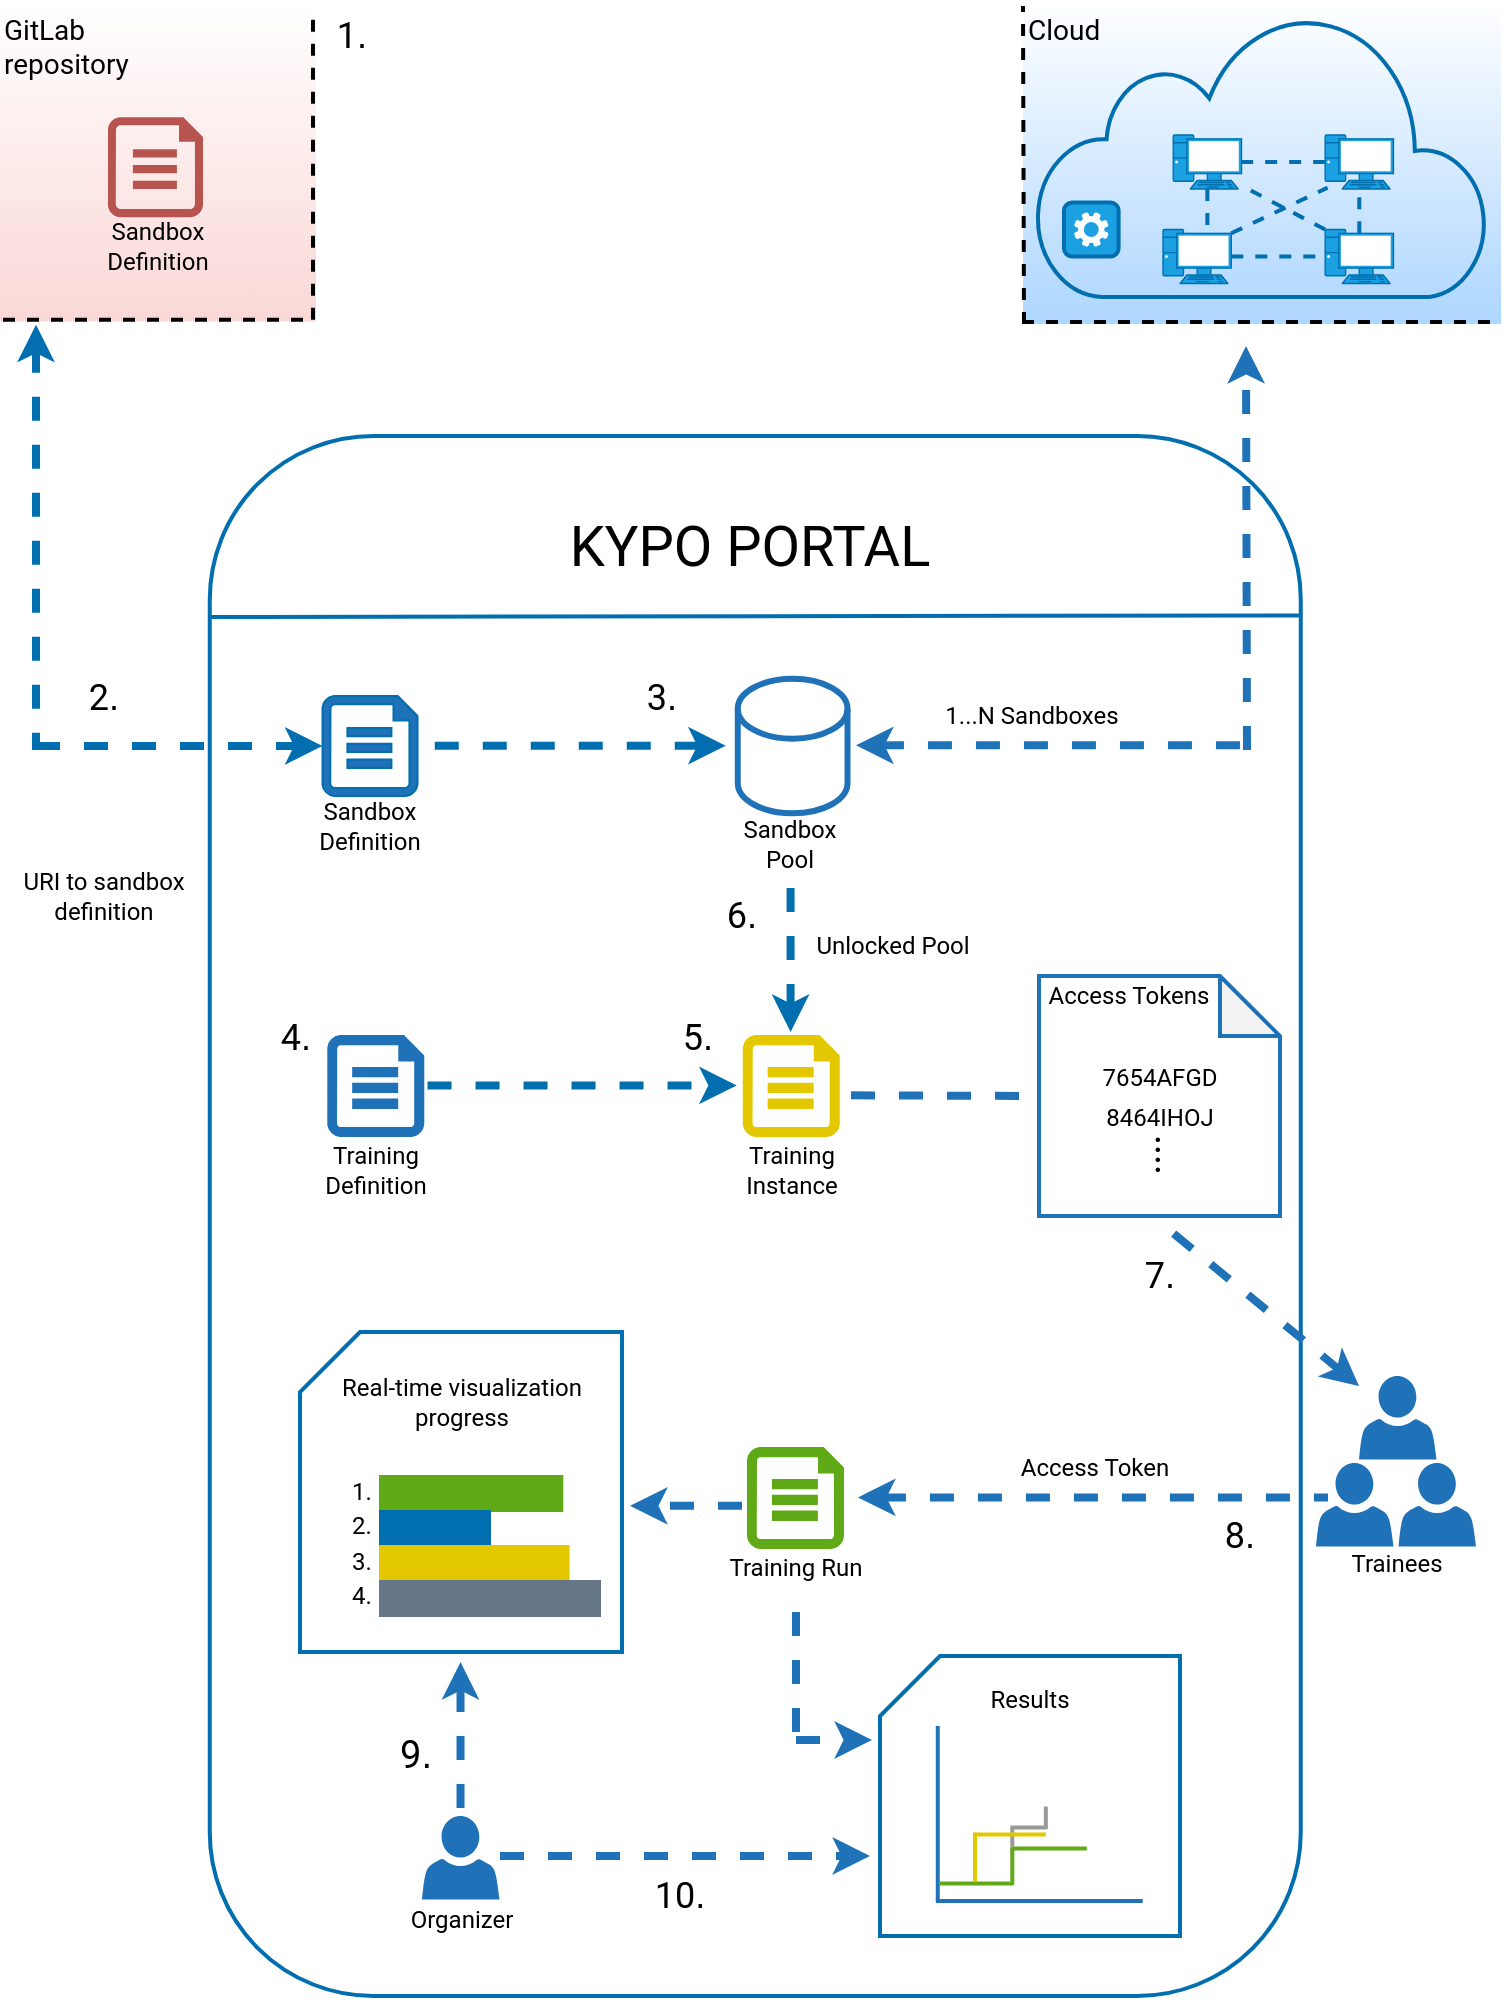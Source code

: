 <mxfile version="13.8.8" type="device"><diagram id="k7UWV9Wz75GrpaN5rDXu" name="Page-1"><mxGraphModel dx="1422" dy="779" grid="1" gridSize="10" guides="1" tooltips="1" connect="1" arrows="1" fold="1" page="1" pageScale="1" pageWidth="755" pageHeight="1060" math="0" shadow="0"><root><mxCell id="0"/><mxCell id="1" parent="0"/><mxCell id="k6k-CRvkfS619A8f2Sws-26" value="" style="endArrow=none;html=1;dashed=1;strokeWidth=4;fontFamily=Roboto;fontSource=https%3A%2F%2Ffonts.googleapis.com%2Fcss%3Ffamily%3DRoboto;fontSize=12;fillColor=#1ba1e2;strokeColor=#006EAF;startArrow=classic;startFill=1;" parent="1" edge="1"><mxGeometry width="50" height="50" relative="1" as="geometry"><mxPoint x="20" y="164.36" as="sourcePoint"/><mxPoint x="20" y="377" as="targetPoint"/></mxGeometry></mxCell><mxCell id="k6k-CRvkfS619A8f2Sws-10" value="" style="rounded=1;whiteSpace=wrap;html=1;strokeWidth=2;verticalAlign=bottom;spacingBottom=17;fontFamily=Roboto;fontSource=https%3A%2F%2Ffonts.googleapis.com%2Fcss%3Ffamily%3DRoboto;strokeColor=#006EAF;" parent="1" vertex="1"><mxGeometry x="106.88" y="220" width="545.5" height="780" as="geometry"/></mxCell><mxCell id="k6k-CRvkfS619A8f2Sws-17" value="&lt;font style=&quot;font-size: 28px&quot;&gt;KYPO PORTAL&lt;/font&gt;" style="text;html=1;strokeColor=none;fillColor=none;align=center;verticalAlign=middle;whiteSpace=wrap;rounded=0;fontFamily=Roboto;fontSource=https%3A%2F%2Ffonts.googleapis.com%2Fcss%3Ffamily%3DRoboto;fontSize=12;" parent="1" vertex="1"><mxGeometry x="266" y="260" width="222.37" height="30" as="geometry"/></mxCell><mxCell id="k6k-CRvkfS619A8f2Sws-11" value="" style="endArrow=none;html=1;strokeWidth=2;exitX=-0.001;exitY=0.116;exitDx=0;exitDy=0;exitPerimeter=0;entryX=0.999;entryY=0.115;entryDx=0;entryDy=0;entryPerimeter=0;fontFamily=Roboto;fontSource=https%3A%2F%2Ffonts.googleapis.com%2Fcss%3Ffamily%3DRoboto;strokeColor=#006EAF;" parent="1" source="k6k-CRvkfS619A8f2Sws-10" target="k6k-CRvkfS619A8f2Sws-10" edge="1"><mxGeometry x="186.88" y="410" width="50" height="50" as="geometry"><mxPoint x="284.51" y="740" as="sourcePoint"/><mxPoint x="504.51" y="658" as="targetPoint"/></mxGeometry></mxCell><mxCell id="k6k-CRvkfS619A8f2Sws-29" value="" style="endArrow=classic;html=1;dashed=1;strokeWidth=4;fontFamily=Roboto;fontSource=https%3A%2F%2Ffonts.googleapis.com%2Fcss%3Ffamily%3DRoboto;fontSize=12;fillColor=#1ba1e2;strokeColor=#006EAF;endFill=1;" parent="1" edge="1"><mxGeometry x="106.88" y="220" width="50" height="50" as="geometry"><mxPoint x="219.38" y="374.83" as="sourcePoint"/><mxPoint x="364.88" y="374.83" as="targetPoint"/></mxGeometry></mxCell><mxCell id="k6k-CRvkfS619A8f2Sws-30" value="" style="shape=cylinder3;whiteSpace=wrap;html=1;boundedLbl=1;backgroundOutline=1;size=15;fontFamily=Roboto;fontSource=https%3A%2F%2Ffonts.googleapis.com%2Fcss%3Ffamily%3DRoboto;fontSize=12;strokeColor=#2072B8;strokeWidth=3;" parent="1" vertex="1"><mxGeometry x="370.88" y="341.36" width="54.88" height="67.28" as="geometry"/></mxCell><mxCell id="k6k-CRvkfS619A8f2Sws-31" value="Sandbox Pool" style="text;html=1;strokeColor=none;align=center;verticalAlign=middle;whiteSpace=wrap;rounded=0;fontColor=#000000;fontFamily=Roboto;fontSource=https%3A%2F%2Ffonts.googleapis.com%2Fcss%3Ffamily%3DRoboto;" parent="1" vertex="1"><mxGeometry x="361.5" y="414" width="70" height="20" as="geometry"/></mxCell><mxCell id="k6k-CRvkfS619A8f2Sws-32" value="1...N Sandboxes" style="text;html=1;strokeColor=none;align=center;verticalAlign=middle;whiteSpace=wrap;rounded=0;fontColor=#000000;fontFamily=Roboto;fontSource=https%3A%2F%2Ffonts.googleapis.com%2Fcss%3Ffamily%3DRoboto;" parent="1" vertex="1"><mxGeometry x="472" y="350" width="91.5" height="20" as="geometry"/></mxCell><mxCell id="k6k-CRvkfS619A8f2Sws-57" value="" style="endArrow=classic;dashed=1;html=1;strokeWidth=4;fontFamily=Roboto;fontSource=https%3A%2F%2Ffonts.googleapis.com%2Fcss%3Ffamily%3DRoboto;fontSize=12;fontColor=#2072B8;endFill=1;strokeColor=#2072B8;" parent="1" edge="1"><mxGeometry x="140.38" y="200" width="50" height="50" as="geometry"><mxPoint x="625.5" y="377" as="sourcePoint"/><mxPoint x="625" y="175" as="targetPoint"/></mxGeometry></mxCell><mxCell id="k6k-CRvkfS619A8f2Sws-58" value="" style="endArrow=none;dashed=1;html=1;strokeWidth=4;fontFamily=Roboto;fontSource=https%3A%2F%2Ffonts.googleapis.com%2Fcss%3Ffamily%3DRoboto;fontSize=12;fontColor=#000000;startArrow=classic;startFill=1;strokeColor=#2072B8;" parent="1" edge="1"><mxGeometry x="106.88" y="220" width="50" height="50" as="geometry"><mxPoint x="430" y="374.66" as="sourcePoint"/><mxPoint x="630" y="374.66" as="targetPoint"/></mxGeometry></mxCell><mxCell id="k6k-CRvkfS619A8f2Sws-76" value="" style="group;rotation=90;" parent="1" vertex="1" connectable="0"><mxGeometry x="161.76" y="490" width="264" height="80" as="geometry"/></mxCell><mxCell id="k6k-CRvkfS619A8f2Sws-88" value="" style="group" parent="k6k-CRvkfS619A8f2Sws-76" vertex="1" connectable="0"><mxGeometry y="30" width="264" height="80" as="geometry"/></mxCell><mxCell id="k6k-CRvkfS619A8f2Sws-74" value="" style="group" parent="k6k-CRvkfS619A8f2Sws-88" vertex="1" connectable="0"><mxGeometry x="207.75" width="56.25" height="80" as="geometry"/></mxCell><mxCell id="k6k-CRvkfS619A8f2Sws-69" value="" style="verticalLabelPosition=bottom;html=1;verticalAlign=top;align=center;shape=mxgraph.azure.cloud_services_configuration_file;pointerEvents=1;fillColor=#e3c800;fontColor=#ffffff;strokeWidth=1;perimeterSpacing=1;strokeColor=#E3C800;" parent="k6k-CRvkfS619A8f2Sws-74" vertex="1"><mxGeometry x="4.38" width="47.5" height="50" as="geometry"/></mxCell><mxCell id="k6k-CRvkfS619A8f2Sws-70" value="Training &lt;br&gt;Instance" style="text;html=1;strokeColor=none;align=center;verticalAlign=middle;whiteSpace=wrap;rounded=0;fontColor=#000000;fontFamily=Roboto;fontSource=https%3A%2F%2Ffonts.googleapis.com%2Fcss%3Ffamily%3DRoboto;rotation=0;" parent="k6k-CRvkfS619A8f2Sws-74" vertex="1"><mxGeometry y="52" width="56.25" height="30" as="geometry"/></mxCell><mxCell id="k6k-CRvkfS619A8f2Sws-86" value="" style="endArrow=none;html=1;dashed=1;strokeWidth=4;fontFamily=Roboto;fontSource=https%3A%2F%2Ffonts.googleapis.com%2Fcss%3Ffamily%3DRoboto;fontSize=12;fillColor=#1ba1e2;strokeColor=#006EAF;startArrow=classic;startFill=1;" parent="k6k-CRvkfS619A8f2Sws-74" edge="1"><mxGeometry width="50" height="50" relative="1" as="geometry"><mxPoint x="27.78" y="-2" as="sourcePoint"/><mxPoint x="27.78" y="-81" as="targetPoint"/></mxGeometry></mxCell><mxCell id="k6k-CRvkfS619A8f2Sws-75" value="" style="group" parent="k6k-CRvkfS619A8f2Sws-88" vertex="1" connectable="0"><mxGeometry width="208.63" height="80" as="geometry"/></mxCell><mxCell id="k6k-CRvkfS619A8f2Sws-64" value="" style="endArrow=classic;html=1;dashed=1;strokeWidth=4;fontFamily=Roboto;fontSource=https%3A%2F%2Ffonts.googleapis.com%2Fcss%3Ffamily%3DRoboto;fontSize=12;fillColor=#1ba1e2;strokeColor=#006EAF;endFill=1;" parent="k6k-CRvkfS619A8f2Sws-75" edge="1"><mxGeometry x="84.88" y="190" width="50" height="50" as="geometry"><mxPoint x="54" y="24.71" as="sourcePoint"/><mxPoint x="208.63" y="24.71" as="targetPoint"/></mxGeometry></mxCell><mxCell id="k6k-CRvkfS619A8f2Sws-65" value="" style="group" parent="k6k-CRvkfS619A8f2Sws-75" vertex="1" connectable="0"><mxGeometry width="56.25" height="80" as="geometry"/></mxCell><mxCell id="k6k-CRvkfS619A8f2Sws-66" value="Training &lt;br&gt;Definition" style="text;html=1;strokeColor=none;align=center;verticalAlign=middle;whiteSpace=wrap;rounded=0;fontColor=#000000;fontFamily=Roboto;fontSource=https%3A%2F%2Ffonts.googleapis.com%2Fcss%3Ffamily%3DRoboto;rotation=0;" parent="k6k-CRvkfS619A8f2Sws-65" vertex="1"><mxGeometry y="52" width="56.25" height="30" as="geometry"/></mxCell><mxCell id="k6k-CRvkfS619A8f2Sws-67" value="" style="verticalLabelPosition=bottom;html=1;verticalAlign=top;align=center;shape=mxgraph.azure.cloud_services_configuration_file;pointerEvents=1;fillColor=#2072B8;strokeColor=#2072B8;" parent="k6k-CRvkfS619A8f2Sws-65" vertex="1"><mxGeometry x="4.38" width="47.5" height="50" as="geometry"/></mxCell><mxCell id="k6k-CRvkfS619A8f2Sws-87" value="Unlocked Pool" style="text;html=1;strokeColor=none;align=center;verticalAlign=middle;whiteSpace=wrap;rounded=0;fontColor=#000000;fontFamily=Roboto;fontSource=https%3A%2F%2Ffonts.googleapis.com%2Fcss%3Ffamily%3DRoboto;" parent="1" vertex="1"><mxGeometry x="405.87" y="465" width="84.88" height="20" as="geometry"/></mxCell><mxCell id="k6k-CRvkfS619A8f2Sws-27" value="" style="endArrow=classic;html=1;dashed=1;strokeWidth=4;fontFamily=Roboto;fontSource=https%3A%2F%2Ffonts.googleapis.com%2Fcss%3Ffamily%3DRoboto;fontSize=12;entryX=0;entryY=0.5;entryDx=0;entryDy=0;entryPerimeter=0;fillColor=#1ba1e2;strokeColor=#006EAF;endFill=1;" parent="1" target="k6k-CRvkfS619A8f2Sws-3" edge="1"><mxGeometry width="50" height="50" relative="1" as="geometry"><mxPoint x="20" y="375" as="sourcePoint"/><mxPoint x="182" y="260" as="targetPoint"/></mxGeometry></mxCell><mxCell id="k6k-CRvkfS619A8f2Sws-89" value="" style="shape=note;whiteSpace=wrap;html=1;backgroundOutline=1;darkOpacity=0.05;strokeColor=#2072B8;strokeWidth=2;fontFamily=Roboto;fontSource=https%3A%2F%2Ffonts.googleapis.com%2Fcss%3Ffamily%3DRoboto;fontSize=12;fontColor=#000000;" parent="1" vertex="1"><mxGeometry x="521.5" y="490" width="120.5" height="120" as="geometry"/></mxCell><mxCell id="k6k-CRvkfS619A8f2Sws-92" value="" style="endArrow=none;dashed=1;html=1;strokeColor=#2072B8;strokeWidth=4;fontFamily=Roboto;fontSource=https%3A%2F%2Ffonts.googleapis.com%2Fcss%3Ffamily%3DRoboto;fontSize=12;fontColor=#000000;entryX=0;entryY=0.5;entryDx=0;entryDy=0;entryPerimeter=0;" parent="1" target="k6k-CRvkfS619A8f2Sws-89" edge="1"><mxGeometry width="50" height="50" relative="1" as="geometry"><mxPoint x="427.5" y="549.66" as="sourcePoint"/><mxPoint x="615.76" y="549.66" as="targetPoint"/></mxGeometry></mxCell><mxCell id="k6k-CRvkfS619A8f2Sws-93" value="Access Tokens" style="text;html=1;strokeColor=none;fillColor=none;align=center;verticalAlign=middle;whiteSpace=wrap;rounded=0;fontFamily=Roboto;fontSource=https%3A%2F%2Ffonts.googleapis.com%2Fcss%3Ffamily%3DRoboto;fontSize=12;fontColor=#000000;" parent="1" vertex="1"><mxGeometry x="499" y="490" width="135" height="20" as="geometry"/></mxCell><mxCell id="k6k-CRvkfS619A8f2Sws-109" value="" style="group" parent="1" vertex="1" connectable="0"><mxGeometry x="532" y="531" width="100" height="59" as="geometry"/></mxCell><mxCell id="k6k-CRvkfS619A8f2Sws-94" value="7654AFGD" style="text;html=1;strokeColor=none;fillColor=none;align=center;verticalAlign=middle;whiteSpace=wrap;rounded=0;fontFamily=Roboto;fontSource=https%3A%2F%2Ffonts.googleapis.com%2Fcss%3Ffamily%3DRoboto;fontSize=12;fontColor=#000000;" parent="k6k-CRvkfS619A8f2Sws-109" vertex="1"><mxGeometry width="100" height="20" as="geometry"/></mxCell><mxCell id="k6k-CRvkfS619A8f2Sws-95" value="8464IHOJ" style="text;html=1;strokeColor=none;fillColor=none;align=center;verticalAlign=middle;whiteSpace=wrap;rounded=0;fontFamily=Roboto;fontSource=https%3A%2F%2Ffonts.googleapis.com%2Fcss%3Ffamily%3DRoboto;fontSize=12;fontColor=#000000;" parent="k6k-CRvkfS619A8f2Sws-109" vertex="1"><mxGeometry y="20" width="100" height="20" as="geometry"/></mxCell><mxCell id="k6k-CRvkfS619A8f2Sws-104" value="" style="group" parent="k6k-CRvkfS619A8f2Sws-109" vertex="1" connectable="0"><mxGeometry x="29" y="24" width="40" height="35" as="geometry"/></mxCell><mxCell id="k6k-CRvkfS619A8f2Sws-99" value="&lt;font style=&quot;font-size: 20px&quot;&gt;.&lt;/font&gt;" style="text;html=1;strokeColor=none;fillColor=none;align=center;verticalAlign=middle;whiteSpace=wrap;rounded=0;fontFamily=Roboto;fontSource=https%3A%2F%2Ffonts.googleapis.com%2Fcss%3Ffamily%3DRoboto;fontSize=12;fontColor=#000000;" parent="k6k-CRvkfS619A8f2Sws-104" vertex="1"><mxGeometry width="40" height="20" as="geometry"/></mxCell><mxCell id="k6k-CRvkfS619A8f2Sws-108" value="" style="group" parent="k6k-CRvkfS619A8f2Sws-104" vertex="1" connectable="0"><mxGeometry y="5" width="40" height="30" as="geometry"/></mxCell><mxCell id="k6k-CRvkfS619A8f2Sws-102" value="&lt;font style=&quot;font-size: 20px&quot;&gt;.&lt;/font&gt;" style="text;html=1;strokeColor=none;fillColor=none;align=center;verticalAlign=middle;whiteSpace=wrap;rounded=0;fontFamily=Roboto;fontSource=https%3A%2F%2Ffonts.googleapis.com%2Fcss%3Ffamily%3DRoboto;fontSize=12;fontColor=#000000;" parent="k6k-CRvkfS619A8f2Sws-108" vertex="1"><mxGeometry width="40" height="20" as="geometry"/></mxCell><mxCell id="k6k-CRvkfS619A8f2Sws-105" value="" style="group" parent="k6k-CRvkfS619A8f2Sws-108" vertex="1" connectable="0"><mxGeometry y="5" width="40" height="25" as="geometry"/></mxCell><mxCell id="k6k-CRvkfS619A8f2Sws-106" value="&lt;font style=&quot;font-size: 20px&quot;&gt;.&lt;/font&gt;" style="text;html=1;strokeColor=none;fillColor=none;align=center;verticalAlign=middle;whiteSpace=wrap;rounded=0;fontFamily=Roboto;fontSource=https%3A%2F%2Ffonts.googleapis.com%2Fcss%3Ffamily%3DRoboto;fontSize=12;fontColor=#000000;" parent="k6k-CRvkfS619A8f2Sws-105" vertex="1"><mxGeometry width="40" height="20" as="geometry"/></mxCell><mxCell id="k6k-CRvkfS619A8f2Sws-107" value="&lt;font style=&quot;font-size: 20px&quot;&gt;.&lt;/font&gt;" style="text;html=1;strokeColor=none;fillColor=none;align=center;verticalAlign=middle;whiteSpace=wrap;rounded=0;fontFamily=Roboto;fontSource=https%3A%2F%2Ffonts.googleapis.com%2Fcss%3Ffamily%3DRoboto;fontSize=12;fontColor=#000000;" parent="k6k-CRvkfS619A8f2Sws-105" vertex="1"><mxGeometry y="5" width="40" height="20" as="geometry"/></mxCell><mxCell id="k6k-CRvkfS619A8f2Sws-111" value="" style="endArrow=none;dashed=1;html=1;strokeColor=#2072B8;strokeWidth=4;fontFamily=Roboto;fontSource=https%3A%2F%2Ffonts.googleapis.com%2Fcss%3Ffamily%3DRoboto;fontSize=12;fontColor=#000000;endFill=0;startArrow=classic;startFill=1;" parent="1" edge="1" source="luPqqlsuKsBpizBxmTz0-1"><mxGeometry width="50" height="50" relative="1" as="geometry"><mxPoint x="581.76" y="702" as="sourcePoint"/><mxPoint x="581.76" y="613" as="targetPoint"/></mxGeometry></mxCell><mxCell id="k6k-CRvkfS619A8f2Sws-123" value="" style="group" parent="1" vertex="1" connectable="0"><mxGeometry x="197.5" y="909.995" width="70" height="61.805" as="geometry"/></mxCell><mxCell id="k6k-CRvkfS619A8f2Sws-120" value="" style="pointerEvents=1;shadow=0;dashed=0;html=1;strokeColor=none;labelPosition=center;verticalLabelPosition=bottom;verticalAlign=top;outlineConnect=0;align=center;shape=mxgraph.office.users.user;fillColor=#2072B8;fontFamily=Roboto;fontSource=https%3A%2F%2Ffonts.googleapis.com%2Fcss%3Ffamily%3DRoboto;" parent="k6k-CRvkfS619A8f2Sws-123" vertex="1"><mxGeometry x="15.503" width="38.737" height="41.803" as="geometry"/></mxCell><mxCell id="k6k-CRvkfS619A8f2Sws-121" value="Organizer" style="text;html=1;strokeColor=none;align=center;verticalAlign=middle;whiteSpace=wrap;rounded=0;fontColor=#000000;fontFamily=Roboto;fontSource=https%3A%2F%2Ffonts.googleapis.com%2Fcss%3Ffamily%3DRoboto;" parent="k6k-CRvkfS619A8f2Sws-123" vertex="1"><mxGeometry y="41.805" width="70" height="20" as="geometry"/></mxCell><mxCell id="k6k-CRvkfS619A8f2Sws-138" value="" style="group" parent="1" vertex="1" connectable="0"><mxGeometry x="152" y="668" width="161" height="160" as="geometry"/></mxCell><mxCell id="k6k-CRvkfS619A8f2Sws-126" value="" style="shape=card;whiteSpace=wrap;html=1;strokeColor=#006EAF;strokeWidth=2;fontFamily=Roboto;fontSource=https%3A%2F%2Ffonts.googleapis.com%2Fcss%3Ffamily%3DRoboto;fontSize=12;fontColor=#000000;" parent="k6k-CRvkfS619A8f2Sws-138" vertex="1"><mxGeometry width="161" height="160" as="geometry"/></mxCell><mxCell id="k6k-CRvkfS619A8f2Sws-136" value="" style="group" parent="k6k-CRvkfS619A8f2Sws-138" vertex="1" connectable="0"><mxGeometry x="11" y="70" width="139" height="72" as="geometry"/></mxCell><mxCell id="k6k-CRvkfS619A8f2Sws-131" value="" style="group" parent="k6k-CRvkfS619A8f2Sws-136" vertex="1" connectable="0"><mxGeometry x="29" y="2" width="110" height="70" as="geometry"/></mxCell><mxCell id="k6k-CRvkfS619A8f2Sws-127" value="" style="rounded=0;whiteSpace=wrap;html=1;strokeWidth=1;fontFamily=Roboto;fontSource=https%3A%2F%2Ffonts.googleapis.com%2Fcss%3Ffamily%3DRoboto;fontSize=12;fontColor=#ffffff;fillColor=#60a917;strokeColor=#60A917;" parent="k6k-CRvkfS619A8f2Sws-131" vertex="1"><mxGeometry width="91.143" height="17.5" as="geometry"/></mxCell><mxCell id="k6k-CRvkfS619A8f2Sws-128" value="" style="rounded=0;whiteSpace=wrap;html=1;strokeColor=#006EAF;strokeWidth=1;fontFamily=Roboto;fontSource=https%3A%2F%2Ffonts.googleapis.com%2Fcss%3Ffamily%3DRoboto;fontSize=12;fontColor=#000000;fillColor=#006EAF;" parent="k6k-CRvkfS619A8f2Sws-131" vertex="1"><mxGeometry y="17.5" width="55" height="17.5" as="geometry"/></mxCell><mxCell id="k6k-CRvkfS619A8f2Sws-129" value="" style="rounded=0;whiteSpace=wrap;html=1;strokeWidth=1;fontFamily=Roboto;fontSource=https%3A%2F%2Ffonts.googleapis.com%2Fcss%3Ffamily%3DRoboto;fontSize=12;fontColor=#ffffff;fillColor=#e3c800;strokeColor=#E3C800;" parent="k6k-CRvkfS619A8f2Sws-131" vertex="1"><mxGeometry y="35" width="94.286" height="17.5" as="geometry"/></mxCell><mxCell id="k6k-CRvkfS619A8f2Sws-130" value="" style="rounded=0;whiteSpace=wrap;html=1;strokeWidth=1;fontFamily=Roboto;fontSource=https%3A%2F%2Ffonts.googleapis.com%2Fcss%3Ffamily%3DRoboto;fontSize=12;fontColor=#ffffff;fillColor=#647687;strokeColor=#647687;" parent="k6k-CRvkfS619A8f2Sws-131" vertex="1"><mxGeometry y="52.5" width="110" height="17.5" as="geometry"/></mxCell><mxCell id="k6k-CRvkfS619A8f2Sws-132" value="1." style="text;html=1;strokeColor=none;fillColor=none;align=center;verticalAlign=middle;whiteSpace=wrap;rounded=0;fontFamily=Roboto;fontSource=https%3A%2F%2Ffonts.googleapis.com%2Fcss%3Ffamily%3DRoboto;fontSize=12;fontColor=#000000;" parent="k6k-CRvkfS619A8f2Sws-136" vertex="1"><mxGeometry width="40" height="20" as="geometry"/></mxCell><mxCell id="k6k-CRvkfS619A8f2Sws-133" value="2." style="text;html=1;strokeColor=none;fillColor=none;align=center;verticalAlign=middle;whiteSpace=wrap;rounded=0;fontFamily=Roboto;fontSource=https%3A%2F%2Ffonts.googleapis.com%2Fcss%3Ffamily%3DRoboto;fontSize=12;fontColor=#000000;" parent="k6k-CRvkfS619A8f2Sws-136" vertex="1"><mxGeometry y="17" width="40" height="20" as="geometry"/></mxCell><mxCell id="k6k-CRvkfS619A8f2Sws-134" value="3." style="text;html=1;strokeColor=none;fillColor=none;align=center;verticalAlign=middle;whiteSpace=wrap;rounded=0;fontFamily=Roboto;fontSource=https%3A%2F%2Ffonts.googleapis.com%2Fcss%3Ffamily%3DRoboto;fontSize=12;fontColor=#000000;" parent="k6k-CRvkfS619A8f2Sws-136" vertex="1"><mxGeometry y="35" width="40" height="20" as="geometry"/></mxCell><mxCell id="k6k-CRvkfS619A8f2Sws-135" value="4." style="text;html=1;strokeColor=none;fillColor=none;align=center;verticalAlign=middle;whiteSpace=wrap;rounded=0;fontFamily=Roboto;fontSource=https%3A%2F%2Ffonts.googleapis.com%2Fcss%3Ffamily%3DRoboto;fontSize=12;fontColor=#000000;" parent="k6k-CRvkfS619A8f2Sws-136" vertex="1"><mxGeometry y="52" width="40" height="20" as="geometry"/></mxCell><mxCell id="k6k-CRvkfS619A8f2Sws-137" value="Real-time visualization progress" style="text;html=1;strokeColor=none;fillColor=none;align=center;verticalAlign=middle;whiteSpace=wrap;rounded=0;fontFamily=Roboto;fontSource=https%3A%2F%2Ffonts.googleapis.com%2Fcss%3Ffamily%3DRoboto;fontSize=12;fontColor=#000000;" parent="k6k-CRvkfS619A8f2Sws-138" vertex="1"><mxGeometry x="11" y="10" width="140" height="50" as="geometry"/></mxCell><mxCell id="k6k-CRvkfS619A8f2Sws-139" value="" style="endArrow=classic;dashed=1;html=1;strokeColor=#2072B8;strokeWidth=4;fontFamily=Roboto;fontSource=https%3A%2F%2Ffonts.googleapis.com%2Fcss%3Ffamily%3DRoboto;fontSize=12;fontColor=#000000;startArrow=none;startFill=0;endFill=1;" parent="1" edge="1"><mxGeometry width="50" height="50" relative="1" as="geometry"><mxPoint x="400" y="872" as="sourcePoint"/><mxPoint x="438" y="872" as="targetPoint"/></mxGeometry></mxCell><mxCell id="k6k-CRvkfS619A8f2Sws-140" value="" style="group" parent="1" vertex="1" connectable="0"><mxGeometry x="442" y="830" width="150" height="140" as="geometry"/></mxCell><mxCell id="k6k-CRvkfS619A8f2Sws-141" value="" style="shape=card;whiteSpace=wrap;html=1;strokeColor=#006EAF;strokeWidth=2;fontFamily=Roboto;fontSource=https%3A%2F%2Ffonts.googleapis.com%2Fcss%3Ffamily%3DRoboto;fontSize=12;fontColor=#000000;" parent="k6k-CRvkfS619A8f2Sws-140" vertex="1"><mxGeometry width="150" height="140" as="geometry"/></mxCell><mxCell id="k6k-CRvkfS619A8f2Sws-152" value="Results" style="text;html=1;strokeColor=none;fillColor=none;align=center;verticalAlign=middle;whiteSpace=wrap;rounded=0;fontFamily=Roboto;fontSource=https%3A%2F%2Ffonts.googleapis.com%2Fcss%3Ffamily%3DRoboto;fontSize=12;fontColor=#000000;" parent="k6k-CRvkfS619A8f2Sws-140" vertex="1"><mxGeometry x="9.783" width="130.435" height="43.75" as="geometry"/></mxCell><mxCell id="k6k-CRvkfS619A8f2Sws-158" value="" style="group" parent="k6k-CRvkfS619A8f2Sws-140" vertex="1" connectable="0"><mxGeometry x="27.95" y="35" width="103.416" height="87.5" as="geometry"/></mxCell><mxCell id="k6k-CRvkfS619A8f2Sws-153" value="" style="endArrow=none;html=1;strokeColor=#2072B8;strokeWidth=2;fontFamily=Roboto;fontSource=https%3A%2F%2Ffonts.googleapis.com%2Fcss%3Ffamily%3DRoboto;fontSize=12;fontColor=#000000;" parent="k6k-CRvkfS619A8f2Sws-158" edge="1"><mxGeometry x="0.932" width="46.584" height="43.75" as="geometry"><mxPoint x="0.932" y="87.5" as="sourcePoint"/><mxPoint x="0.932" as="targetPoint"/></mxGeometry></mxCell><mxCell id="k6k-CRvkfS619A8f2Sws-154" value="" style="endArrow=none;html=1;strokeColor=#2072B8;strokeWidth=2;fontFamily=Roboto;fontSource=https%3A%2F%2Ffonts.googleapis.com%2Fcss%3Ffamily%3DRoboto;fontSize=12;fontColor=#000000;" parent="k6k-CRvkfS619A8f2Sws-158" edge="1"><mxGeometry x="0.932" width="46.584" height="43.75" as="geometry"><mxPoint y="87.5" as="sourcePoint"/><mxPoint x="103.416" y="87.5" as="targetPoint"/></mxGeometry></mxCell><mxCell id="k6k-CRvkfS619A8f2Sws-168" value="" style="group" parent="k6k-CRvkfS619A8f2Sws-158" vertex="1" connectable="0"><mxGeometry x="1.863" y="61.25" width="73.602" height="18.375" as="geometry"/></mxCell><mxCell id="k6k-CRvkfS619A8f2Sws-159" value="" style="endArrow=none;html=1;strokeWidth=2;fontFamily=Roboto;fontSource=https%3A%2F%2Ffonts.googleapis.com%2Fcss%3Ffamily%3DRoboto;fontSize=12;fontColor=#000000;strokeColor=#60A917;" parent="k6k-CRvkfS619A8f2Sws-168" edge="1"><mxGeometry x="-225.466" y="551.25" width="46.584" height="43.75" as="geometry"><mxPoint y="17.5" as="sourcePoint"/><mxPoint x="36.335" y="17.5" as="targetPoint"/></mxGeometry></mxCell><mxCell id="k6k-CRvkfS619A8f2Sws-160" value="" style="endArrow=none;html=1;strokeWidth=2;fontFamily=Roboto;fontSource=https%3A%2F%2Ffonts.googleapis.com%2Fcss%3Ffamily%3DRoboto;fontSize=12;fontColor=#000000;strokeColor=#60A917;" parent="k6k-CRvkfS619A8f2Sws-168" edge="1"><mxGeometry x="-225.466" y="551.25" width="46.584" height="43.75" as="geometry"><mxPoint x="36.335" as="sourcePoint"/><mxPoint x="36.335" y="18.375" as="targetPoint"/></mxGeometry></mxCell><mxCell id="k6k-CRvkfS619A8f2Sws-161" value="" style="endArrow=none;html=1;strokeWidth=2;fontFamily=Roboto;fontSource=https%3A%2F%2Ffonts.googleapis.com%2Fcss%3Ffamily%3DRoboto;fontSize=12;fontColor=#000000;strokeColor=#60A917;" parent="k6k-CRvkfS619A8f2Sws-168" edge="1"><mxGeometry x="-225.466" y="551.25" width="46.584" height="43.75" as="geometry"><mxPoint x="35.404" as="sourcePoint"/><mxPoint x="73.602" as="targetPoint"/></mxGeometry></mxCell><mxCell id="k6k-CRvkfS619A8f2Sws-174" value="" style="group" parent="k6k-CRvkfS619A8f2Sws-158" vertex="1" connectable="0"><mxGeometry x="37.267" y="41.125" width="17.702" height="19.25" as="geometry"/></mxCell><mxCell id="k6k-CRvkfS619A8f2Sws-171" value="" style="endArrow=none;html=1;strokeWidth=2;fontFamily=Roboto;fontSource=https%3A%2F%2Ffonts.googleapis.com%2Fcss%3Ffamily%3DRoboto;fontSize=12;fontColor=#000000;strokeColor=#999999;" parent="k6k-CRvkfS619A8f2Sws-174" edge="1"><mxGeometry x="-260.87" y="569.625" width="46.584" height="43.75" as="geometry"><mxPoint x="0.932" y="9.625" as="sourcePoint"/><mxPoint x="0.932" y="19.25" as="targetPoint"/></mxGeometry></mxCell><mxCell id="k6k-CRvkfS619A8f2Sws-172" value="" style="endArrow=none;html=1;strokeWidth=2;fontFamily=Roboto;fontSource=https%3A%2F%2Ffonts.googleapis.com%2Fcss%3Ffamily%3DRoboto;fontSize=12;fontColor=#000000;strokeColor=#999999;" parent="k6k-CRvkfS619A8f2Sws-174" edge="1"><mxGeometry x="-260.87" y="560.875" width="46.584" height="43.75" as="geometry"><mxPoint y="9.625" as="sourcePoint"/><mxPoint x="17.702" y="9.625" as="targetPoint"/></mxGeometry></mxCell><mxCell id="k6k-CRvkfS619A8f2Sws-173" value="" style="endArrow=none;html=1;strokeWidth=2;fontFamily=Roboto;fontSource=https%3A%2F%2Ffonts.googleapis.com%2Fcss%3Ffamily%3DRoboto;fontSize=12;fontColor=#000000;strokeColor=#999999;" parent="k6k-CRvkfS619A8f2Sws-174" edge="1"><mxGeometry x="-244.099" y="542.5" width="46.584" height="43.75" as="geometry"><mxPoint x="17.702" y="-0.875" as="sourcePoint"/><mxPoint x="17.702" y="10.5" as="targetPoint"/><Array as="points"><mxPoint x="17.702"/></Array></mxGeometry></mxCell><mxCell id="k6k-CRvkfS619A8f2Sws-170" value="" style="endArrow=none;html=1;strokeWidth=2;fontFamily=Roboto;fontSource=https%3A%2F%2Ffonts.googleapis.com%2Fcss%3Ffamily%3DRoboto;fontSize=12;fontColor=#000000;fillColor=#e3c800;strokeColor=#E3C800;" parent="k6k-CRvkfS619A8f2Sws-158" edge="1"><mxGeometry x="-242.236" y="611.625" width="46.584" height="43.75" as="geometry"><mxPoint x="19.565" y="53.375" as="sourcePoint"/><mxPoint x="19.565" y="77.875" as="targetPoint"/></mxGeometry></mxCell><mxCell id="k6k-CRvkfS619A8f2Sws-175" value="" style="endArrow=none;html=1;strokeWidth=2;fontFamily=Roboto;fontSource=https%3A%2F%2Ffonts.googleapis.com%2Fcss%3Ffamily%3DRoboto;fontSize=12;fontColor=#000000;fillColor=#e3c800;strokeColor=#E3C800;" parent="k6k-CRvkfS619A8f2Sws-158" edge="1"><mxGeometry x="-216.149" y="620.375" width="46.584" height="43.75" as="geometry"><mxPoint x="54.969" y="54.25" as="sourcePoint"/><mxPoint x="18.634" y="54.25" as="targetPoint"/></mxGeometry></mxCell><mxCell id="k6k-CRvkfS619A8f2Sws-182" value="" style="endArrow=none;dashed=1;html=1;strokeColor=#2072B8;strokeWidth=4;fontFamily=Roboto;fontSource=https%3A%2F%2Ffonts.googleapis.com%2Fcss%3Ffamily%3DRoboto;fontSize=12;fontColor=#000000;startArrow=none;startFill=0;endFill=0;" parent="1" edge="1"><mxGeometry width="50" height="50" relative="1" as="geometry"><mxPoint x="400" y="868" as="sourcePoint"/><mxPoint x="400" y="796" as="targetPoint"/></mxGeometry></mxCell><mxCell id="k6k-CRvkfS619A8f2Sws-184" value="" style="endArrow=classic;dashed=1;html=1;strokeColor=#2072B8;strokeWidth=4;fontFamily=Roboto;fontSource=https%3A%2F%2Ffonts.googleapis.com%2Fcss%3Ffamily%3DRoboto;fontSize=12;fontColor=#000000;endFill=1;startArrow=none;startFill=0;" parent="1" edge="1"><mxGeometry width="50" height="50" relative="1" as="geometry"><mxPoint x="232.26" y="906" as="sourcePoint"/><mxPoint x="232.26" y="833" as="targetPoint"/></mxGeometry></mxCell><mxCell id="k6k-CRvkfS619A8f2Sws-186" value="" style="endArrow=classic;dashed=1;html=1;strokeColor=#2072B8;strokeWidth=4;fontFamily=Roboto;fontSource=https%3A%2F%2Ffonts.googleapis.com%2Fcss%3Ffamily%3DRoboto;fontSize=12;fontColor=#000000;endFill=1;startArrow=none;startFill=0;" parent="1" edge="1"><mxGeometry width="50" height="50" relative="1" as="geometry"><mxPoint x="252" y="930" as="sourcePoint"/><mxPoint x="437" y="930" as="targetPoint"/></mxGeometry></mxCell><mxCell id="k6k-CRvkfS619A8f2Sws-195" value="" style="group" parent="1" vertex="1" connectable="0"><mxGeometry x="152" y="350" width="70" height="75" as="geometry"/></mxCell><mxCell id="k6k-CRvkfS619A8f2Sws-2" value="Sandbox Definition" style="text;html=1;strokeColor=none;align=center;verticalAlign=middle;whiteSpace=wrap;rounded=0;fontColor=#000000;fontFamily=Roboto;fontSource=https%3A%2F%2Ffonts.googleapis.com%2Fcss%3Ffamily%3DRoboto;" parent="k6k-CRvkfS619A8f2Sws-195" vertex="1"><mxGeometry y="55" width="70" height="20" as="geometry"/></mxCell><mxCell id="k6k-CRvkfS619A8f2Sws-3" value="" style="verticalLabelPosition=bottom;html=1;verticalAlign=top;align=center;strokeColor=#006EAF;shape=mxgraph.azure.cloud_services_configuration_file;pointerEvents=1;fillColor=#2072B8;fontColor=#ffffff;" parent="k6k-CRvkfS619A8f2Sws-195" vertex="1"><mxGeometry x="11.25" width="47.5" height="50" as="geometry"/></mxCell><mxCell id="k6k-CRvkfS619A8f2Sws-196" value="" style="group" parent="1" vertex="1" connectable="0"><mxGeometry x="10" y="384.47" width="87.5" height="80.53" as="geometry"/></mxCell><mxCell id="0Gu6IGr0hCR64KF01Lku-103" value="URI to sandbox &lt;br&gt;definition" style="text;html=1;strokeColor=none;fillColor=none;align=center;verticalAlign=middle;whiteSpace=wrap;rounded=0;fontFamily=Roboto;fontSource=https%3A%2F%2Ffonts.googleapis.com%2Fcss%3Ffamily%3DRoboto;fontSize=12;opacity=80;rotation=0;" parent="k6k-CRvkfS619A8f2Sws-196" vertex="1"><mxGeometry y="50" width="87.5" height="30.53" as="geometry"/></mxCell><mxCell id="0Gu6IGr0hCR64KF01Lku-102" value="" style="shape=image;html=1;verticalAlign=top;verticalLabelPosition=bottom;labelBackgroundColor=#ffffff;imageAspect=0;aspect=fixed;image=https://cdn3.iconfinder.com/data/icons/humano2/128x128/mimetypes/application-x-mswinurl.png;fillColor=#99CCFF;gradientColor=#ffffff;fontFamily=Roboto;fontSource=https%3A%2F%2Ffonts.googleapis.com%2Fcss%3Ffamily%3DRoboto;fontSize=12;opacity=80;align=left;rotation=0;" parent="k6k-CRvkfS619A8f2Sws-196" vertex="1"><mxGeometry x="16.75" width="50" height="50" as="geometry"/></mxCell><mxCell id="k6k-CRvkfS619A8f2Sws-198" value="" style="group" parent="1" vertex="1" connectable="0"><mxGeometry x="2" y="2" width="158" height="160.71" as="geometry"/></mxCell><mxCell id="k6k-CRvkfS619A8f2Sws-197" value="" style="group" parent="k6k-CRvkfS619A8f2Sws-198" vertex="1" connectable="0"><mxGeometry width="158" height="160.71" as="geometry"/></mxCell><mxCell id="0Gu6IGr0hCR64KF01Lku-96" value="&lt;div style=&quot;font-size: 14px&quot;&gt;GitLab&lt;br&gt; repository&lt;br style=&quot;font-size: 14px&quot;&gt;&lt;/div&gt;" style="rounded=0;whiteSpace=wrap;html=1;fillColor=#f8cecc;fontSize=14;opacity=80;align=left;verticalAlign=top;gradientColor=#ffffff;gradientDirection=north;fontFamily=Roboto;fontSource=https%3A%2F%2Ffonts.googleapis.com%2Fcss%3Ffamily%3DRoboto;dashed=1;strokeWidth=2;strokeColor=none;" parent="k6k-CRvkfS619A8f2Sws-197" vertex="1"><mxGeometry width="158" height="160.71" as="geometry"/></mxCell><mxCell id="0Gu6IGr0hCR64KF01Lku-88" value="Sandbox Definition" style="text;html=1;strokeColor=none;align=center;verticalAlign=middle;whiteSpace=wrap;rounded=0;fontColor=#000000;fontFamily=Roboto;fontSource=https%3A%2F%2Ffonts.googleapis.com%2Fcss%3Ffamily%3DRoboto;" parent="k6k-CRvkfS619A8f2Sws-197" vertex="1"><mxGeometry x="44" y="112.86" width="70" height="20" as="geometry"/></mxCell><mxCell id="1FTOAJv4ZtWfb2CTl3iV-10" value="" style="verticalLabelPosition=bottom;html=1;verticalAlign=top;align=center;strokeColor=none;shape=mxgraph.azure.cloud_services_configuration_file;pointerEvents=1;fillColor=#B85450;" parent="k6k-CRvkfS619A8f2Sws-197" vertex="1"><mxGeometry x="54" y="58.57" width="47.5" height="50" as="geometry"/></mxCell><mxCell id="k6k-CRvkfS619A8f2Sws-194" value="" style="endArrow=none;dashed=1;html=1;strokeWidth=2;fontFamily=Roboto;fontSource=https%3A%2F%2Ffonts.googleapis.com%2Fcss%3Ffamily%3DRoboto;fontSize=12;fontColor=#000000;entryX=1;entryY=1;entryDx=0;entryDy=0;" parent="k6k-CRvkfS619A8f2Sws-197" edge="1"><mxGeometry width="50" height="50" relative="1" as="geometry"><mxPoint x="1.5" y="159.85" as="sourcePoint"/><mxPoint x="157.5" y="159.85" as="targetPoint"/></mxGeometry></mxCell><mxCell id="k6k-CRvkfS619A8f2Sws-189" value="" style="endArrow=none;dashed=1;html=1;strokeWidth=2;fontFamily=Roboto;fontSource=https%3A%2F%2Ffonts.googleapis.com%2Fcss%3Ffamily%3DRoboto;fontSize=12;fontColor=#000000;" parent="k6k-CRvkfS619A8f2Sws-198" edge="1"><mxGeometry width="50" height="50" relative="1" as="geometry"><mxPoint x="156.5" y="159.85" as="sourcePoint"/><mxPoint x="156.5" y="6.85" as="targetPoint"/></mxGeometry></mxCell><mxCell id="k6k-CRvkfS619A8f2Sws-199" value="" style="group" parent="1" vertex="1" connectable="0"><mxGeometry x="513" y="2" width="239.5" height="162" as="geometry"/></mxCell><mxCell id="k6k-CRvkfS619A8f2Sws-56" value="" style="group;rounded=0;dashed=1;strokeWidth=2;" parent="k6k-CRvkfS619A8f2Sws-199" vertex="1" connectable="0"><mxGeometry x="0.5" width="239" height="162" as="geometry"/></mxCell><mxCell id="k6k-CRvkfS619A8f2Sws-38" value="&lt;div style=&quot;font-size: 14px;&quot; align=&quot;left&quot;&gt;Cloud&lt;/div&gt;" style="rounded=0;whiteSpace=wrap;html=1;strokeColor=none;opacity=80;gradientColor=#ffffff;fillColor=#99CCFF;align=left;verticalAlign=top;fontSize=14;fontFamily=Roboto;fontSource=https%3A%2F%2Ffonts.googleapis.com%2Fcss%3Ffamily%3DRoboto;gradientDirection=north;" parent="k6k-CRvkfS619A8f2Sws-56" vertex="1"><mxGeometry width="239" height="162.0" as="geometry"/></mxCell><mxCell id="k6k-CRvkfS619A8f2Sws-36" value="" style="html=1;verticalLabelPosition=bottom;align=center;labelBackgroundColor=#ffffff;verticalAlign=top;strokeWidth=2;strokeColor=#006EAF;shadow=0;dashed=0;shape=mxgraph.ios7.icons.cloud;fontColor=#ffffff;fillColor=none;" parent="k6k-CRvkfS619A8f2Sws-56" vertex="1"><mxGeometry x="6.829" y="6.75" width="225.343" height="141.75" as="geometry"/></mxCell><mxCell id="k6k-CRvkfS619A8f2Sws-41" value="" style="fontColor=#ffffff;verticalAlign=top;verticalLabelPosition=bottom;labelPosition=center;align=center;html=1;outlineConnect=0;gradientDirection=north;strokeWidth=2;shape=mxgraph.networks.pc;strokeColor=#006EAF;fillColor=#1ba1e2;" parent="k6k-CRvkfS619A8f2Sws-56" vertex="1"><mxGeometry x="151.082" y="67.5" width="34.143" height="27.0" as="geometry"/></mxCell><mxCell id="k6k-CRvkfS619A8f2Sws-43" style="edgeStyle=none;rounded=0;orthogonalLoop=1;jettySize=auto;html=1;exitX=1;exitY=0.07;exitDx=0;exitDy=0;exitPerimeter=0;dashed=1;endArrow=none;endFill=0;strokeColor=#006EAF;strokeWidth=2;fontColor=#000000;fillColor=#1ba1e2;entryX=0.618;entryY=0.55;entryDx=0;entryDy=0;entryPerimeter=0;" parent="k6k-CRvkfS619A8f2Sws-56" source="k6k-CRvkfS619A8f2Sws-44" edge="1"><mxGeometry x="6.829" y="6.75" as="geometry"><mxPoint x="152.304" y="93.825" as="targetPoint"/></mxGeometry></mxCell><mxCell id="k6k-CRvkfS619A8f2Sws-44" value="" style="fontColor=#ffffff;verticalAlign=top;verticalLabelPosition=bottom;labelPosition=center;align=center;html=1;outlineConnect=0;gradientDirection=north;strokeWidth=2;shape=mxgraph.networks.pc;strokeColor=#006EAF;fillColor=#1ba1e2;" parent="k6k-CRvkfS619A8f2Sws-56" vertex="1"><mxGeometry x="69.993" y="114.75" width="34.143" height="27.0" as="geometry"/></mxCell><mxCell id="k6k-CRvkfS619A8f2Sws-45" style="rounded=0;orthogonalLoop=1;jettySize=auto;html=1;exitX=0.5;exitY=1;exitDx=0;exitDy=0;exitPerimeter=0;entryX=0.65;entryY=0.076;entryDx=0;entryDy=0;entryPerimeter=0;dashed=1;endArrow=none;endFill=0;strokeColor=#006EAF;strokeWidth=2;fontColor=#000000;fillColor=#1ba1e2;" parent="k6k-CRvkfS619A8f2Sws-56" source="k6k-CRvkfS619A8f2Sws-46" target="k6k-CRvkfS619A8f2Sws-44" edge="1"><mxGeometry x="6.829" y="6.75" as="geometry"/></mxCell><mxCell id="k6k-CRvkfS619A8f2Sws-46" value="" style="fontColor=#ffffff;verticalAlign=top;verticalLabelPosition=bottom;labelPosition=center;align=center;html=1;outlineConnect=0;gradientDirection=north;strokeWidth=2;shape=mxgraph.networks.pc;strokeColor=#006EAF;fillColor=#1ba1e2;" parent="k6k-CRvkfS619A8f2Sws-56" vertex="1"><mxGeometry x="75.114" y="67.5" width="34.143" height="27.0" as="geometry"/></mxCell><mxCell id="k6k-CRvkfS619A8f2Sws-40" style="rounded=0;orthogonalLoop=1;jettySize=auto;html=1;exitX=0;exitY=0.5;exitDx=0;exitDy=0;exitPerimeter=0;entryX=1;entryY=0.5;entryDx=0;entryDy=0;entryPerimeter=0;dashed=1;endArrow=none;endFill=0;strokeColor=#006EAF;strokeWidth=2;fontColor=#000000;fillColor=#1ba1e2;" parent="k6k-CRvkfS619A8f2Sws-56" source="k6k-CRvkfS619A8f2Sws-41" target="k6k-CRvkfS619A8f2Sws-46" edge="1"><mxGeometry x="6.829" y="6.75" as="geometry"/></mxCell><mxCell id="k6k-CRvkfS619A8f2Sws-47" style="rounded=0;orthogonalLoop=1;jettySize=auto;html=1;exitX=0.5;exitY=0.07;exitDx=0;exitDy=0;exitPerimeter=0;strokeColor=#006EAF;strokeWidth=2;fontColor=#000000;dashed=1;endArrow=none;endFill=0;fillColor=#1ba1e2;" parent="k6k-CRvkfS619A8f2Sws-56" source="k6k-CRvkfS619A8f2Sws-49" target="k6k-CRvkfS619A8f2Sws-41" edge="1"><mxGeometry x="6.829" y="6.75" as="geometry"/></mxCell><mxCell id="k6k-CRvkfS619A8f2Sws-48" style="edgeStyle=none;rounded=0;orthogonalLoop=1;jettySize=auto;html=1;exitX=0;exitY=0;exitDx=0;exitDy=0;exitPerimeter=0;dashed=1;endArrow=none;endFill=0;strokeColor=#006EAF;strokeWidth=2;fontColor=#000000;fillColor=#1ba1e2;endSize=13;entryX=0.98;entryY=0.925;entryDx=0;entryDy=0;entryPerimeter=0;" parent="k6k-CRvkfS619A8f2Sws-56" source="k6k-CRvkfS619A8f2Sws-49" target="k6k-CRvkfS619A8f2Sws-46" edge="1"><mxGeometry x="6.829" y="6.75" as="geometry"><mxPoint x="109.257" y="91.8" as="targetPoint"/></mxGeometry></mxCell><mxCell id="k6k-CRvkfS619A8f2Sws-49" value="" style="fontColor=#ffffff;verticalAlign=top;verticalLabelPosition=bottom;labelPosition=center;align=center;html=1;outlineConnect=0;gradientDirection=north;strokeWidth=2;shape=mxgraph.networks.pc;strokeColor=#006EAF;fillColor=#1ba1e2;" parent="k6k-CRvkfS619A8f2Sws-56" vertex="1"><mxGeometry x="151.082" y="114.75" width="34.143" height="27.0" as="geometry"/></mxCell><mxCell id="k6k-CRvkfS619A8f2Sws-42" style="rounded=0;orthogonalLoop=1;jettySize=auto;html=1;exitX=1;exitY=0.5;exitDx=0;exitDy=0;exitPerimeter=0;entryX=0;entryY=0.5;entryDx=0;entryDy=0;entryPerimeter=0;dashed=1;endArrow=none;endFill=0;strokeColor=#006EAF;strokeWidth=2;fontColor=#000000;fillColor=#1ba1e2;" parent="k6k-CRvkfS619A8f2Sws-56" source="k6k-CRvkfS619A8f2Sws-44" target="k6k-CRvkfS619A8f2Sws-49" edge="1"><mxGeometry x="6.829" y="6.75" as="geometry"/></mxCell><mxCell id="k6k-CRvkfS619A8f2Sws-50" value="" style="group" parent="k6k-CRvkfS619A8f2Sws-56" vertex="1" connectable="0"><mxGeometry x="20.486" y="101.25" width="27.314" height="27.0" as="geometry"/></mxCell><mxCell id="k6k-CRvkfS619A8f2Sws-51" value="" style="rounded=1;whiteSpace=wrap;html=1;strokeColor=#006EAF;strokeWidth=2;fillColor=#1ba1e2;fontFamily=Roboto;fontColor=#ffffff;" parent="k6k-CRvkfS619A8f2Sws-50" vertex="1"><mxGeometry width="27.314" height="27.0" as="geometry"/></mxCell><mxCell id="k6k-CRvkfS619A8f2Sws-52" value="" style="pointerEvents=1;shadow=0;dashed=0;html=1;labelPosition=center;verticalLabelPosition=bottom;verticalAlign=top;outlineConnect=0;align=center;shape=mxgraph.office.concepts.settings;fontFamily=Roboto;strokeColor=#FFFFFF;" parent="k6k-CRvkfS619A8f2Sws-50" vertex="1"><mxGeometry x="5.589" y="5.4" width="16.136" height="16.2" as="geometry"/></mxCell><mxCell id="k6k-CRvkfS619A8f2Sws-190" value="" style="endArrow=none;dashed=1;html=1;strokeWidth=2;fontFamily=Roboto;fontSource=https%3A%2F%2Ffonts.googleapis.com%2Fcss%3Ffamily%3DRoboto;fontSize=12;fontColor=#000000;" parent="k6k-CRvkfS619A8f2Sws-56" edge="1"><mxGeometry width="50" height="50" relative="1" as="geometry"><mxPoint x="0.5" y="162" as="sourcePoint"/><mxPoint y="3" as="targetPoint"/></mxGeometry></mxCell><mxCell id="k6k-CRvkfS619A8f2Sws-192" value="" style="endArrow=none;dashed=1;html=1;strokeWidth=2;fontFamily=Roboto;fontSource=https%3A%2F%2Ffonts.googleapis.com%2Fcss%3Ffamily%3DRoboto;fontSize=12;fontColor=#000000;entryX=1;entryY=1;entryDx=0;entryDy=0;" parent="k6k-CRvkfS619A8f2Sws-199" edge="1"><mxGeometry width="50" height="50" relative="1" as="geometry"><mxPoint y="161" as="sourcePoint"/><mxPoint x="238" y="161" as="targetPoint"/></mxGeometry></mxCell><mxCell id="k6k-CRvkfS619A8f2Sws-114" value="" style="endArrow=none;dashed=1;html=1;strokeColor=#2072B8;strokeWidth=4;fontFamily=Roboto;fontSource=https%3A%2F%2Ffonts.googleapis.com%2Fcss%3Ffamily%3DRoboto;fontSize=12;fontColor=#000000;startArrow=classic;startFill=1;" parent="1" edge="1"><mxGeometry x="317" y="706" width="50" height="50" as="geometry"><mxPoint x="431" y="750.71" as="sourcePoint"/><mxPoint x="666" y="750.71" as="targetPoint"/></mxGeometry></mxCell><mxCell id="k6k-CRvkfS619A8f2Sws-116" value="Access Token" style="text;html=1;strokeColor=none;align=center;verticalAlign=middle;whiteSpace=wrap;rounded=0;fontColor=#000000;fontFamily=Roboto;fontSource=https%3A%2F%2Ffonts.googleapis.com%2Fcss%3Ffamily%3DRoboto;" parent="1" vertex="1"><mxGeometry x="507.12" y="726" width="84.88" height="20" as="geometry"/></mxCell><mxCell id="k6k-CRvkfS619A8f2Sws-119" value="" style="group" parent="1" vertex="1" connectable="0"><mxGeometry x="660" y="690" width="80" height="102" as="geometry"/></mxCell><mxCell id="0Gu6IGr0hCR64KF01Lku-86" value="Trainees" style="text;html=1;strokeColor=none;align=center;verticalAlign=middle;whiteSpace=wrap;rounded=0;fontColor=#000000;fontFamily=Roboto;fontSource=https%3A%2F%2Ffonts.googleapis.com%2Fcss%3Ffamily%3DRoboto;" parent="k6k-CRvkfS619A8f2Sws-119" vertex="1"><mxGeometry x="10.947" y="85.279" width="58.947" height="16.721" as="geometry"/></mxCell><mxCell id="luPqqlsuKsBpizBxmTz0-1" value="" style="pointerEvents=1;shadow=0;dashed=0;html=1;strokeColor=none;labelPosition=center;verticalLabelPosition=bottom;verticalAlign=top;outlineConnect=0;align=center;shape=mxgraph.office.users.user;fillColor=#2072B8;fontFamily=Roboto;fontSource=https%3A%2F%2Ffonts.googleapis.com%2Fcss%3Ffamily%3DRoboto;" parent="k6k-CRvkfS619A8f2Sws-119" vertex="1"><mxGeometry x="21.516" width="38.737" height="41.803" as="geometry"/></mxCell><mxCell id="luPqqlsuKsBpizBxmTz0-2" value="" style="pointerEvents=1;shadow=0;dashed=0;html=1;strokeColor=none;labelPosition=center;verticalLabelPosition=bottom;verticalAlign=top;outlineConnect=0;align=center;shape=mxgraph.office.users.user;fillColor=#2072B8;fontFamily=Roboto;fontSource=https%3A%2F%2Ffonts.googleapis.com%2Fcss%3Ffamily%3DRoboto;" parent="k6k-CRvkfS619A8f2Sws-119" vertex="1"><mxGeometry y="43.475" width="38.737" height="41.803" as="geometry"/></mxCell><mxCell id="luPqqlsuKsBpizBxmTz0-3" value="" style="pointerEvents=1;shadow=0;dashed=0;html=1;strokeColor=none;labelPosition=center;verticalLabelPosition=bottom;verticalAlign=top;outlineConnect=0;align=center;shape=mxgraph.office.users.user;fillColor=#2072B8;fontFamily=Roboto;fontSource=https%3A%2F%2Ffonts.googleapis.com%2Fcss%3Ffamily%3DRoboto;" parent="k6k-CRvkfS619A8f2Sws-119" vertex="1"><mxGeometry x="41.263" y="43.475" width="38.737" height="41.803" as="geometry"/></mxCell><mxCell id="k6k-CRvkfS619A8f2Sws-122" value="" style="group" parent="1" vertex="1" connectable="0"><mxGeometry x="365" y="726" width="70" height="68" as="geometry"/></mxCell><mxCell id="k6k-CRvkfS619A8f2Sws-112" value="" style="verticalLabelPosition=bottom;html=1;verticalAlign=top;align=center;shape=mxgraph.azure.cloud_services_configuration_file;pointerEvents=1;fillColor=#60a917;fontColor=#ffffff;strokeColor=#60A917;" parent="k6k-CRvkfS619A8f2Sws-122" vertex="1"><mxGeometry x="11" width="47.5" height="50" as="geometry"/></mxCell><mxCell id="k6k-CRvkfS619A8f2Sws-115" value="Training Run" style="text;html=1;strokeColor=none;align=center;verticalAlign=middle;whiteSpace=wrap;rounded=0;fontColor=#000000;fontFamily=Roboto;fontSource=https%3A%2F%2Ffonts.googleapis.com%2Fcss%3Ffamily%3DRoboto;" parent="k6k-CRvkfS619A8f2Sws-122" vertex="1"><mxGeometry y="50" width="70" height="20" as="geometry"/></mxCell><mxCell id="k6k-CRvkfS619A8f2Sws-124" value="" style="endArrow=classic;dashed=1;html=1;strokeColor=#2072B8;strokeWidth=4;fontFamily=Roboto;fontSource=https%3A%2F%2Ffonts.googleapis.com%2Fcss%3Ffamily%3DRoboto;fontSize=12;fontColor=#000000;startArrow=none;startFill=0;endFill=1;" parent="1" edge="1"><mxGeometry x="317" y="706" width="50" height="50" as="geometry"><mxPoint x="373" y="754.93" as="sourcePoint"/><mxPoint x="317" y="754.93" as="targetPoint"/></mxGeometry></mxCell><mxCell id="E2jpmi0vg6aB4-N1UbTX-1" value="&lt;font style=&quot;font-size: 18px&quot;&gt;&lt;font data-font-src=&quot;https://fonts.googleapis.com/css?family=Roboto&quot; face=&quot;Roboto&quot;&gt;1&lt;/font&gt;.&lt;/font&gt;" style="text;html=1;strokeColor=none;fillColor=none;align=center;verticalAlign=middle;whiteSpace=wrap;rounded=0;" vertex="1" parent="1"><mxGeometry x="157.5" y="10" width="40" height="20" as="geometry"/></mxCell><mxCell id="E2jpmi0vg6aB4-N1UbTX-2" value="&lt;font style=&quot;font-size: 18px&quot;&gt;&lt;font data-font-src=&quot;https://fonts.googleapis.com/css?family=Roboto&quot; face=&quot;Roboto&quot;&gt;2&lt;/font&gt;.&lt;/font&gt;" style="text;html=1;strokeColor=none;fillColor=none;align=center;verticalAlign=middle;whiteSpace=wrap;rounded=0;" vertex="1" parent="1"><mxGeometry x="33.75" y="341.36" width="40" height="20" as="geometry"/></mxCell><mxCell id="E2jpmi0vg6aB4-N1UbTX-3" value="&lt;font style=&quot;font-size: 18px&quot; face=&quot;Roboto&quot;&gt;3&lt;/font&gt;&lt;font style=&quot;font-size: 18px&quot;&gt;&lt;font data-font-src=&quot;https://fonts.googleapis.com/css?family=Roboto&quot; style=&quot;font-size: 18px&quot; face=&quot;Roboto&quot;&gt;&lt;/font&gt;.&lt;/font&gt;" style="text;html=1;strokeColor=none;fillColor=none;align=center;verticalAlign=middle;whiteSpace=wrap;rounded=0;" vertex="1" parent="1"><mxGeometry x="313" y="341.36" width="40" height="20" as="geometry"/></mxCell><mxCell id="E2jpmi0vg6aB4-N1UbTX-4" value="&lt;font style=&quot;font-size: 18px&quot; face=&quot;Roboto&quot;&gt;4&lt;/font&gt;&lt;font style=&quot;font-size: 18px&quot; face=&quot;Roboto&quot;&gt;&lt;/font&gt;&lt;font style=&quot;font-size: 18px&quot;&gt;&lt;font data-font-src=&quot;https://fonts.googleapis.com/css?family=Roboto&quot; style=&quot;font-size: 18px&quot; face=&quot;Roboto&quot;&gt;&lt;/font&gt;.&lt;/font&gt;" style="text;html=1;strokeColor=none;fillColor=none;align=center;verticalAlign=middle;whiteSpace=wrap;rounded=0;" vertex="1" parent="1"><mxGeometry x="130" y="511" width="40" height="20" as="geometry"/></mxCell><mxCell id="E2jpmi0vg6aB4-N1UbTX-5" value="&lt;font style=&quot;font-size: 18px&quot;&gt;&lt;font data-font-src=&quot;https://fonts.googleapis.com/css?family=Roboto&quot; face=&quot;Roboto&quot;&gt;5&lt;/font&gt;.&lt;/font&gt;" style="text;html=1;strokeColor=none;fillColor=none;align=center;verticalAlign=middle;whiteSpace=wrap;rounded=0;" vertex="1" parent="1"><mxGeometry x="330.88" y="511" width="40" height="20" as="geometry"/></mxCell><mxCell id="E2jpmi0vg6aB4-N1UbTX-6" style="edgeStyle=orthogonalEdgeStyle;rounded=0;orthogonalLoop=1;jettySize=auto;html=1;exitX=0.5;exitY=1;exitDx=0;exitDy=0;" edge="1" parent="1" source="E2jpmi0vg6aB4-N1UbTX-5" target="E2jpmi0vg6aB4-N1UbTX-5"><mxGeometry relative="1" as="geometry"/></mxCell><mxCell id="E2jpmi0vg6aB4-N1UbTX-7" value="&lt;font style=&quot;font-size: 18px&quot;&gt;&lt;font data-font-src=&quot;https://fonts.googleapis.com/css?family=Roboto&quot; face=&quot;Roboto&quot;&gt;6&lt;/font&gt;.&lt;/font&gt;" style="text;html=1;strokeColor=none;fillColor=none;align=center;verticalAlign=middle;whiteSpace=wrap;rounded=0;" vertex="1" parent="1"><mxGeometry x="353" y="450" width="40" height="20" as="geometry"/></mxCell><mxCell id="E2jpmi0vg6aB4-N1UbTX-8" value="&lt;font style=&quot;font-size: 18px&quot; face=&quot;Roboto&quot;&gt;7&lt;/font&gt;&lt;font style=&quot;font-size: 18px&quot;&gt;&lt;font data-font-src=&quot;https://fonts.googleapis.com/css?family=Roboto&quot; style=&quot;font-size: 18px&quot; face=&quot;Roboto&quot;&gt;&lt;/font&gt;.&lt;/font&gt;" style="text;html=1;strokeColor=none;fillColor=none;align=center;verticalAlign=middle;whiteSpace=wrap;rounded=0;" vertex="1" parent="1"><mxGeometry x="561.75" y="630" width="40" height="20" as="geometry"/></mxCell><mxCell id="E2jpmi0vg6aB4-N1UbTX-9" value="&lt;font style=&quot;font-size: 18px&quot; face=&quot;Roboto&quot;&gt;8&lt;/font&gt;&lt;font style=&quot;font-size: 18px&quot;&gt;&lt;font data-font-src=&quot;https://fonts.googleapis.com/css?family=Roboto&quot; style=&quot;font-size: 18px&quot; face=&quot;Roboto&quot;&gt;&lt;/font&gt;.&lt;/font&gt;" style="text;html=1;strokeColor=none;fillColor=none;align=center;verticalAlign=middle;whiteSpace=wrap;rounded=0;" vertex="1" parent="1"><mxGeometry x="601.75" y="760" width="40" height="20" as="geometry"/></mxCell><mxCell id="E2jpmi0vg6aB4-N1UbTX-10" value="&lt;font style=&quot;font-size: 19px&quot; face=&quot;Roboto&quot;&gt;9&lt;/font&gt;&lt;font style=&quot;font-size: 19px&quot; face=&quot;Roboto&quot;&gt;&lt;/font&gt;&lt;font style=&quot;font-size: 19px&quot;&gt;&lt;font data-font-src=&quot;https://fonts.googleapis.com/css?family=Roboto&quot; style=&quot;font-size: 19px&quot; face=&quot;Roboto&quot;&gt;&lt;/font&gt;.&lt;/font&gt;" style="text;html=1;strokeColor=none;fillColor=none;align=center;verticalAlign=middle;whiteSpace=wrap;rounded=0;" vertex="1" parent="1"><mxGeometry x="190" y="870" width="40" height="20" as="geometry"/></mxCell><mxCell id="E2jpmi0vg6aB4-N1UbTX-11" value="&lt;font style=&quot;font-size: 18px&quot; face=&quot;Roboto&quot;&gt;10&lt;/font&gt;&lt;font style=&quot;font-size: 18px&quot;&gt;&lt;font data-font-src=&quot;https://fonts.googleapis.com/css?family=Roboto&quot; style=&quot;font-size: 18px&quot; face=&quot;Roboto&quot;&gt;&lt;/font&gt;.&lt;/font&gt;" style="text;html=1;strokeColor=none;fillColor=none;align=center;verticalAlign=middle;whiteSpace=wrap;rounded=0;" vertex="1" parent="1"><mxGeometry x="321.5" y="940" width="40" height="20" as="geometry"/></mxCell></root></mxGraphModel></diagram></mxfile>